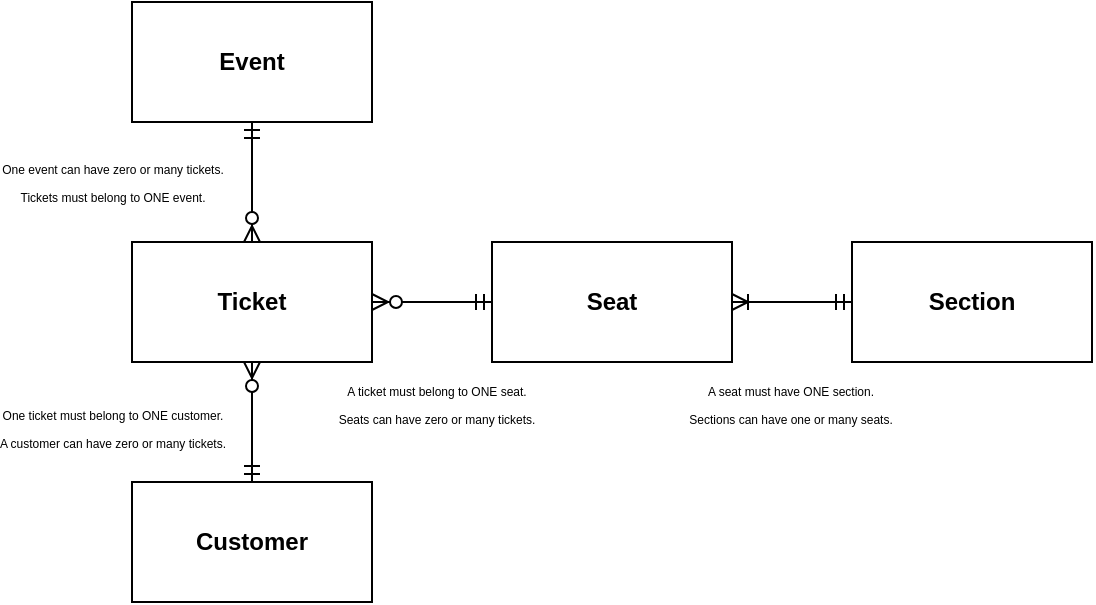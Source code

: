 <mxfile>
    <diagram id="JfQA9TwXJxWwJu9t7SrY" name="Page-1">
        <mxGraphModel dx="596" dy="628" grid="1" gridSize="10" guides="1" tooltips="1" connect="1" arrows="1" fold="1" page="1" pageScale="1" pageWidth="1100" pageHeight="850" math="0" shadow="0">
            <root>
                <mxCell id="0"/>
                <mxCell id="1" parent="0"/>
                <mxCell id="2" value="Ticket" style="rounded=0;whiteSpace=wrap;html=1;fontStyle=1" vertex="1" parent="1">
                    <mxGeometry x="200" y="270" width="120" height="60" as="geometry"/>
                </mxCell>
                <mxCell id="3" value="Event" style="rounded=0;whiteSpace=wrap;html=1;fontStyle=1" vertex="1" parent="1">
                    <mxGeometry x="200" y="150" width="120" height="60" as="geometry"/>
                </mxCell>
                <mxCell id="4" value="Customer" style="rounded=0;whiteSpace=wrap;html=1;fontStyle=1" vertex="1" parent="1">
                    <mxGeometry x="200" y="390" width="120" height="60" as="geometry"/>
                </mxCell>
                <mxCell id="5" value="Seat" style="rounded=0;whiteSpace=wrap;html=1;fontStyle=1" vertex="1" parent="1">
                    <mxGeometry x="380" y="270" width="120" height="60" as="geometry"/>
                </mxCell>
                <mxCell id="6" value="Section" style="rounded=0;whiteSpace=wrap;html=1;fontStyle=1" vertex="1" parent="1">
                    <mxGeometry x="560" y="270" width="120" height="60" as="geometry"/>
                </mxCell>
                <mxCell id="7" value="" style="fontSize=12;html=1;endArrow=ERzeroToMany;startArrow=ERmandOne;exitX=0.5;exitY=1;exitDx=0;exitDy=0;entryX=0.5;entryY=0;entryDx=0;entryDy=0;edgeStyle=orthogonalEdgeStyle;" edge="1" parent="1" source="3" target="2">
                    <mxGeometry width="100" height="100" relative="1" as="geometry">
                        <mxPoint x="390" y="220" as="sourcePoint"/>
                        <mxPoint x="400" y="150" as="targetPoint"/>
                    </mxGeometry>
                </mxCell>
                <mxCell id="9" value="&lt;font style=&quot;font-size: 6px;&quot;&gt;One event can have zero or many tickets.&lt;/font&gt;&lt;div&gt;&lt;font style=&quot;font-size: 6px;&quot;&gt;Tickets must belong to ONE event.&lt;/font&gt;&lt;/div&gt;" style="edgeLabel;html=1;align=center;verticalAlign=middle;resizable=0;points=[];" vertex="1" connectable="0" parent="7">
                    <mxGeometry x="-0.043" relative="1" as="geometry">
                        <mxPoint x="-70" as="offset"/>
                    </mxGeometry>
                </mxCell>
                <mxCell id="10" value="" style="fontSize=12;html=1;endArrow=ERzeroToMany;startArrow=ERmandOne;exitX=0.5;exitY=0;exitDx=0;exitDy=0;entryX=0.5;entryY=1;entryDx=0;entryDy=0;edgeStyle=orthogonalEdgeStyle;" edge="1" parent="1" source="4" target="2">
                    <mxGeometry width="100" height="100" relative="1" as="geometry">
                        <mxPoint x="350" y="330" as="sourcePoint"/>
                        <mxPoint x="350" y="390" as="targetPoint"/>
                    </mxGeometry>
                </mxCell>
                <mxCell id="11" value="&lt;span style=&quot;font-size: 6px;&quot;&gt;One ticket must belong to ONE customer.&lt;/span&gt;&lt;div&gt;&lt;span style=&quot;font-size: 6px;&quot;&gt;A customer can have zero or many tickets.&lt;/span&gt;&lt;/div&gt;" style="edgeLabel;html=1;align=center;verticalAlign=middle;resizable=0;points=[];" vertex="1" connectable="0" parent="10">
                    <mxGeometry x="-0.043" relative="1" as="geometry">
                        <mxPoint x="-70" as="offset"/>
                    </mxGeometry>
                </mxCell>
                <mxCell id="12" value="" style="fontSize=12;html=1;endArrow=ERzeroToMany;startArrow=ERmandOne;exitX=0;exitY=0.5;exitDx=0;exitDy=0;entryX=1;entryY=0.5;entryDx=0;entryDy=0;edgeStyle=orthogonalEdgeStyle;" edge="1" parent="1" source="5" target="2">
                    <mxGeometry width="100" height="100" relative="1" as="geometry">
                        <mxPoint x="270" y="400" as="sourcePoint"/>
                        <mxPoint x="270" y="340" as="targetPoint"/>
                    </mxGeometry>
                </mxCell>
                <mxCell id="13" value="&lt;span style=&quot;font-size: 6px;&quot;&gt;A ticket must belong to ONE seat.&lt;/span&gt;&lt;div&gt;&lt;span style=&quot;font-size: 6px;&quot;&gt;Seats can have zero or many tickets.&lt;/span&gt;&lt;/div&gt;" style="edgeLabel;html=1;align=center;verticalAlign=middle;resizable=0;points=[];" vertex="1" connectable="0" parent="12">
                    <mxGeometry x="-0.043" relative="1" as="geometry">
                        <mxPoint y="50" as="offset"/>
                    </mxGeometry>
                </mxCell>
                <mxCell id="14" value="" style="edgeStyle=entityRelationEdgeStyle;fontSize=12;html=1;endArrow=ERoneToMany;startArrow=ERmandOne;entryX=1;entryY=0.5;entryDx=0;entryDy=0;exitX=0;exitY=0.5;exitDx=0;exitDy=0;" edge="1" parent="1" source="6" target="5">
                    <mxGeometry width="100" height="100" relative="1" as="geometry">
                        <mxPoint x="440" y="320" as="sourcePoint"/>
                        <mxPoint x="540" y="220" as="targetPoint"/>
                    </mxGeometry>
                </mxCell>
                <mxCell id="15" value="&lt;span style=&quot;font-size: 6px;&quot;&gt;A seat must have ONE section.&lt;/span&gt;&lt;div&gt;&lt;span style=&quot;font-size: 6px;&quot;&gt;Sections can have one or many seats.&lt;/span&gt;&lt;/div&gt;" style="edgeLabel;html=1;align=center;verticalAlign=middle;resizable=0;points=[];" vertex="1" connectable="0" parent="14">
                    <mxGeometry x="0.041" relative="1" as="geometry">
                        <mxPoint y="50" as="offset"/>
                    </mxGeometry>
                </mxCell>
            </root>
        </mxGraphModel>
    </diagram>
</mxfile>